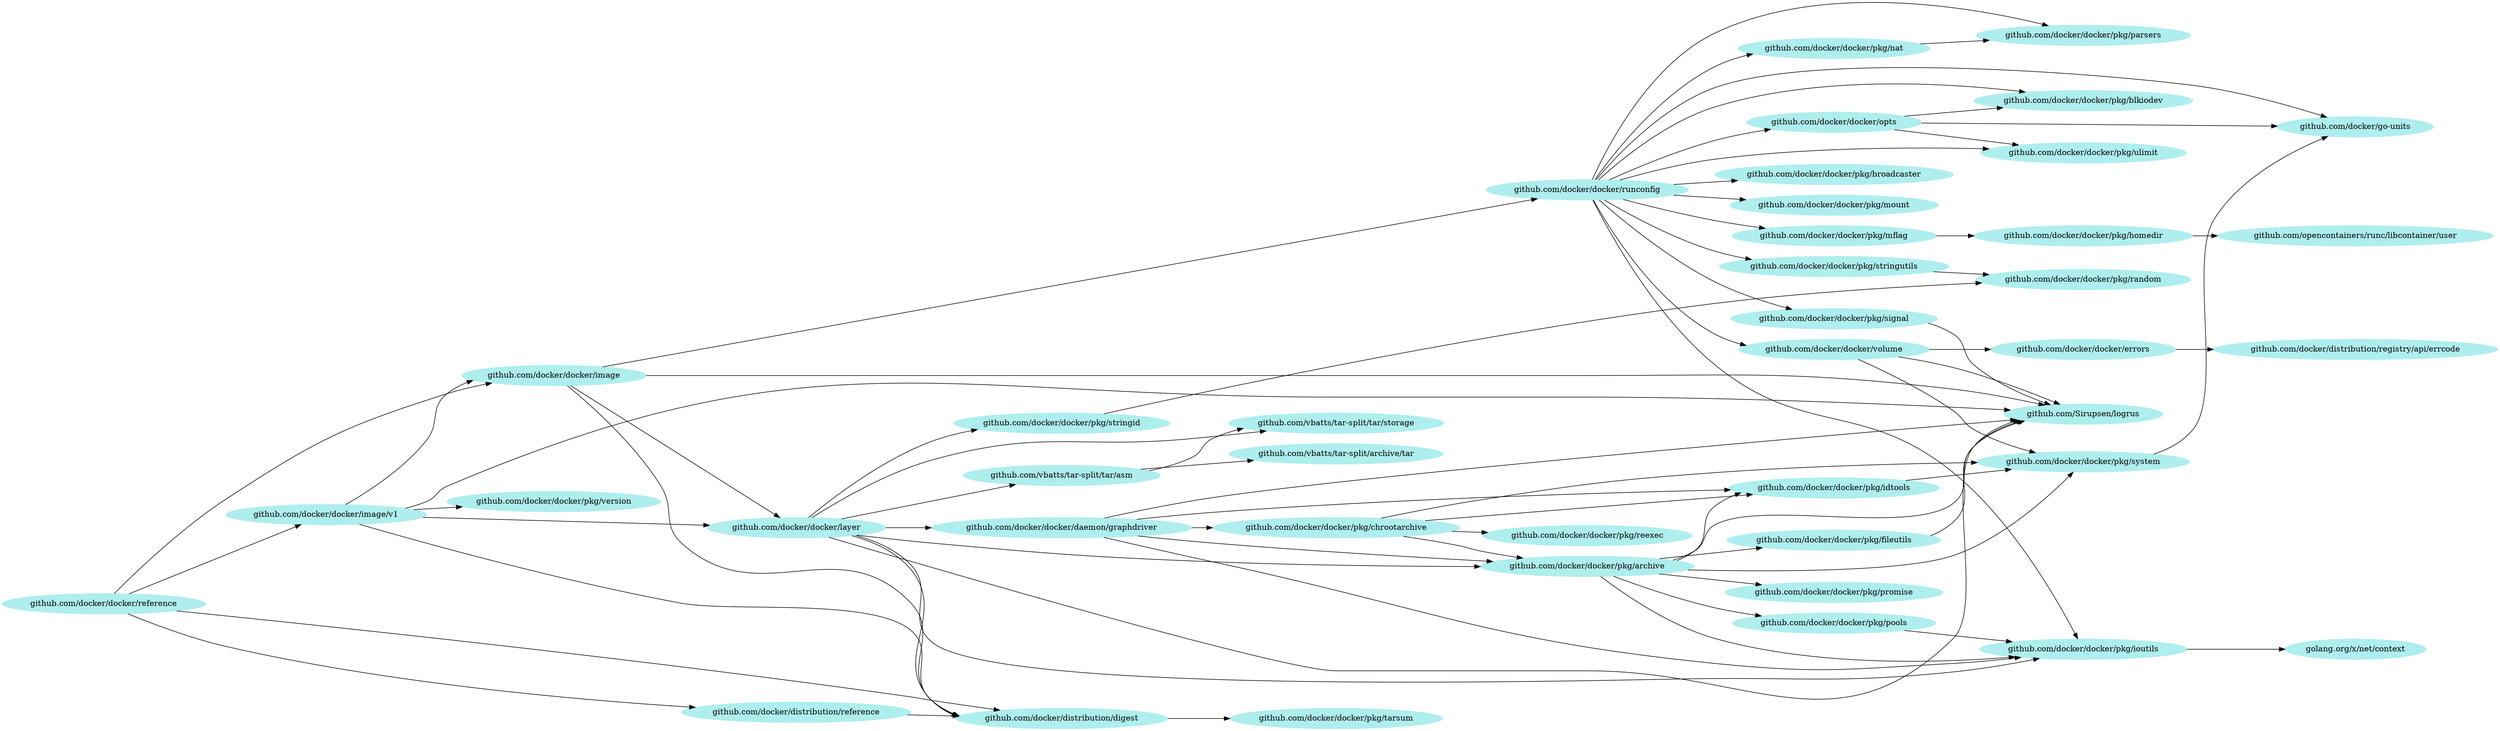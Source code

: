 digraph godep {
rankdir="LR"
0 [label="github.com/docker/docker/pkg/pools" style="filled" color="paleturquoise"];
0 -> 1;
2 [label="github.com/docker/docker/pkg/chrootarchive" style="filled" color="paleturquoise"];
2 -> 3;
2 -> 4;
2 -> 5;
2 -> 6;
7 [label="github.com/docker/docker/pkg/random" style="filled" color="paleturquoise"];
8 [label="github.com/vbatts/tar-split/archive/tar" style="filled" color="paleturquoise"];
9 [label="github.com/docker/docker/pkg/broadcaster" style="filled" color="paleturquoise"];
10 [label="github.com/docker/docker/pkg/stringutils" style="filled" color="paleturquoise"];
10 -> 7;
11 [label="github.com/docker/distribution/digest" style="filled" color="paleturquoise"];
11 -> 12;
13 [label="github.com/docker/docker/pkg/fileutils" style="filled" color="paleturquoise"];
13 -> 14;
15 [label="github.com/opencontainers/runc/libcontainer/user" style="filled" color="paleturquoise"];
16 [label="github.com/docker/docker/pkg/stringid" style="filled" color="paleturquoise"];
16 -> 7;
17 [label="github.com/vbatts/tar-split/tar/storage" style="filled" color="paleturquoise"];
6 [label="github.com/docker/docker/pkg/system" style="filled" color="paleturquoise"];
6 -> 18;
19 [label="github.com/docker/docker/pkg/blkiodev" style="filled" color="paleturquoise"];
20 [label="github.com/docker/docker/volume" style="filled" color="paleturquoise"];
20 -> 14;
20 -> 21;
20 -> 6;
22 [label="github.com/docker/distribution/registry/api/errcode" style="filled" color="paleturquoise"];
12 [label="github.com/docker/docker/pkg/tarsum" style="filled" color="paleturquoise"];
23 [label="github.com/docker/docker/daemon/graphdriver" style="filled" color="paleturquoise"];
23 -> 14;
23 -> 3;
23 -> 2;
23 -> 4;
23 -> 1;
24 [label="github.com/docker/docker/pkg/mflag" style="filled" color="paleturquoise"];
24 -> 25;
21 [label="github.com/docker/docker/errors" style="filled" color="paleturquoise"];
21 -> 22;
26 [label="github.com/docker/docker/image/v1" style="filled" color="paleturquoise"];
26 -> 14;
26 -> 11;
26 -> 27;
26 -> 28;
26 -> 29;
30 [label="github.com/docker/docker/pkg/promise" style="filled" color="paleturquoise"];
31 [label="github.com/docker/docker/opts" style="filled" color="paleturquoise"];
31 -> 19;
31 -> 32;
31 -> 18;
14 [label="github.com/Sirupsen/logrus" style="filled" color="paleturquoise"];
3 [label="github.com/docker/docker/pkg/archive" style="filled" color="paleturquoise"];
3 -> 14;
3 -> 13;
3 -> 4;
3 -> 1;
3 -> 0;
3 -> 30;
3 -> 6;
5 [label="github.com/docker/docker/pkg/reexec" style="filled" color="paleturquoise"];
33 [label="github.com/docker/docker/runconfig" style="filled" color="paleturquoise"];
33 -> 31;
33 -> 19;
33 -> 9;
33 -> 1;
33 -> 24;
33 -> 34;
33 -> 35;
33 -> 36;
33 -> 37;
33 -> 10;
33 -> 32;
33 -> 20;
33 -> 18;
34 [label="github.com/docker/docker/pkg/mount" style="filled" color="paleturquoise"];
36 [label="github.com/docker/docker/pkg/parsers" style="filled" color="paleturquoise"];
4 [label="github.com/docker/docker/pkg/idtools" style="filled" color="paleturquoise"];
4 -> 6;
1 [label="github.com/docker/docker/pkg/ioutils" style="filled" color="paleturquoise"];
1 -> 38;
38 [label="golang.org/x/net/context" style="filled" color="paleturquoise"];
39 [label="github.com/vbatts/tar-split/tar/asm" style="filled" color="paleturquoise"];
39 -> 8;
39 -> 17;
29 [label="github.com/docker/docker/pkg/version" style="filled" color="paleturquoise"];
40 [label="github.com/docker/distribution/reference" style="filled" color="paleturquoise"];
40 -> 11;
28 [label="github.com/docker/docker/layer" style="filled" color="paleturquoise"];
28 -> 14;
28 -> 11;
28 -> 23;
28 -> 3;
28 -> 1;
28 -> 16;
28 -> 39;
28 -> 17;
18 [label="github.com/docker/go-units" style="filled" color="paleturquoise"];
32 [label="github.com/docker/docker/pkg/ulimit" style="filled" color="paleturquoise"];
25 [label="github.com/docker/docker/pkg/homedir" style="filled" color="paleturquoise"];
25 -> 15;
35 [label="github.com/docker/docker/pkg/nat" style="filled" color="paleturquoise"];
35 -> 36;
37 [label="github.com/docker/docker/pkg/signal" style="filled" color="paleturquoise"];
37 -> 14;
41 [label="github.com/docker/docker/reference" style="filled" color="paleturquoise"];
41 -> 11;
41 -> 40;
41 -> 27;
41 -> 26;
27 [label="github.com/docker/docker/image" style="filled" color="paleturquoise"];
27 -> 14;
27 -> 11;
27 -> 28;
27 -> 33;
}
